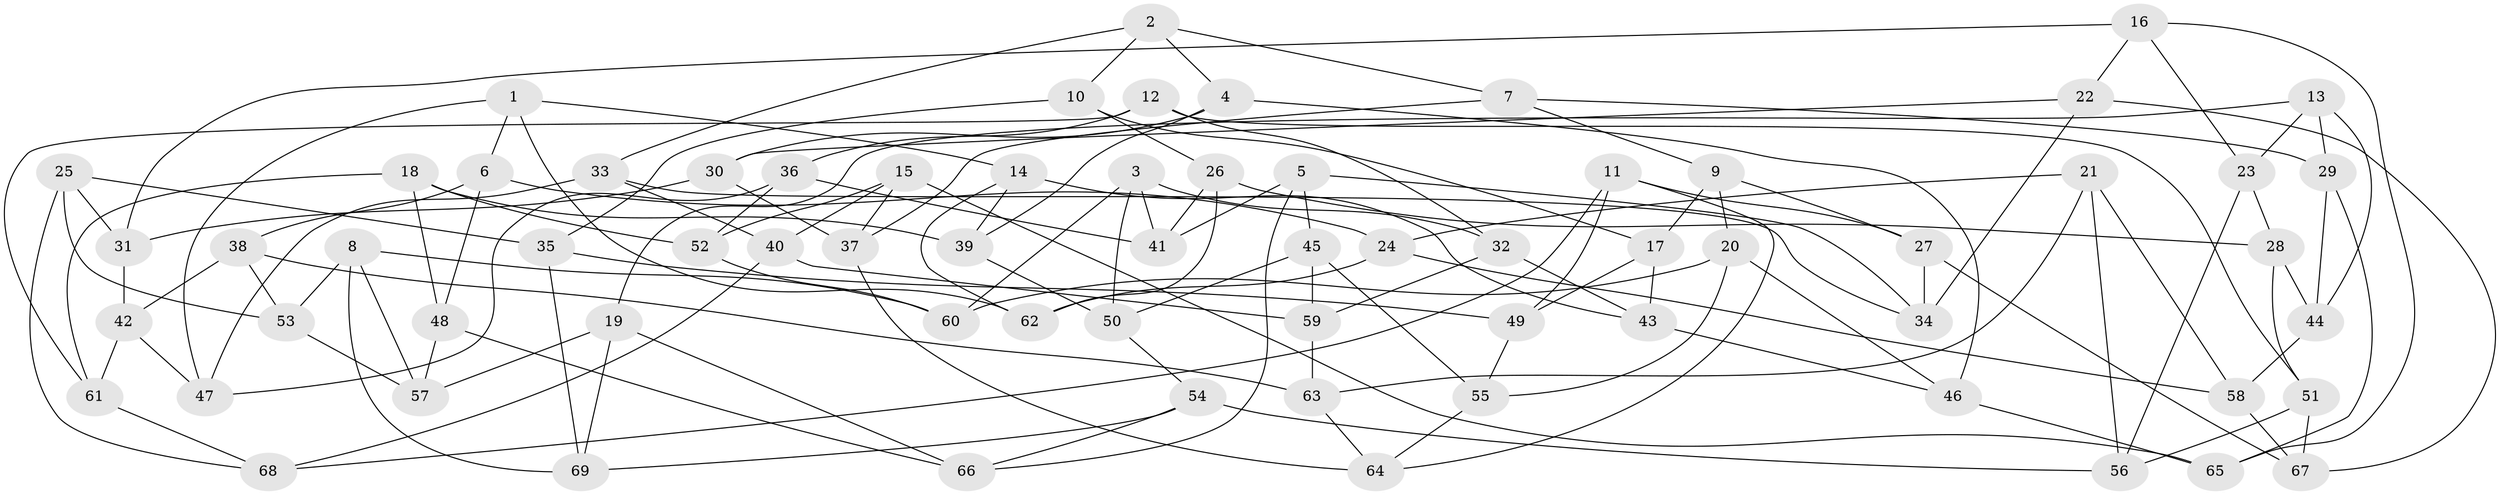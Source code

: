 // Generated by graph-tools (version 1.1) at 2025/16/03/09/25 04:16:18]
// undirected, 69 vertices, 138 edges
graph export_dot {
graph [start="1"]
  node [color=gray90,style=filled];
  1;
  2;
  3;
  4;
  5;
  6;
  7;
  8;
  9;
  10;
  11;
  12;
  13;
  14;
  15;
  16;
  17;
  18;
  19;
  20;
  21;
  22;
  23;
  24;
  25;
  26;
  27;
  28;
  29;
  30;
  31;
  32;
  33;
  34;
  35;
  36;
  37;
  38;
  39;
  40;
  41;
  42;
  43;
  44;
  45;
  46;
  47;
  48;
  49;
  50;
  51;
  52;
  53;
  54;
  55;
  56;
  57;
  58;
  59;
  60;
  61;
  62;
  63;
  64;
  65;
  66;
  67;
  68;
  69;
  1 -- 47;
  1 -- 14;
  1 -- 6;
  1 -- 62;
  2 -- 4;
  2 -- 10;
  2 -- 7;
  2 -- 33;
  3 -- 41;
  3 -- 32;
  3 -- 60;
  3 -- 50;
  4 -- 39;
  4 -- 46;
  4 -- 30;
  5 -- 41;
  5 -- 66;
  5 -- 45;
  5 -- 34;
  6 -- 48;
  6 -- 24;
  6 -- 38;
  7 -- 37;
  7 -- 9;
  7 -- 29;
  8 -- 57;
  8 -- 60;
  8 -- 53;
  8 -- 69;
  9 -- 27;
  9 -- 17;
  9 -- 20;
  10 -- 35;
  10 -- 26;
  10 -- 17;
  11 -- 27;
  11 -- 68;
  11 -- 49;
  11 -- 64;
  12 -- 36;
  12 -- 61;
  12 -- 32;
  12 -- 51;
  13 -- 23;
  13 -- 44;
  13 -- 29;
  13 -- 19;
  14 -- 62;
  14 -- 43;
  14 -- 39;
  15 -- 52;
  15 -- 37;
  15 -- 40;
  15 -- 65;
  16 -- 65;
  16 -- 23;
  16 -- 22;
  16 -- 31;
  17 -- 43;
  17 -- 49;
  18 -- 61;
  18 -- 48;
  18 -- 39;
  18 -- 52;
  19 -- 57;
  19 -- 69;
  19 -- 66;
  20 -- 46;
  20 -- 60;
  20 -- 55;
  21 -- 56;
  21 -- 63;
  21 -- 58;
  21 -- 24;
  22 -- 34;
  22 -- 30;
  22 -- 67;
  23 -- 28;
  23 -- 56;
  24 -- 62;
  24 -- 58;
  25 -- 35;
  25 -- 68;
  25 -- 31;
  25 -- 53;
  26 -- 41;
  26 -- 62;
  26 -- 28;
  27 -- 34;
  27 -- 67;
  28 -- 44;
  28 -- 51;
  29 -- 44;
  29 -- 65;
  30 -- 31;
  30 -- 37;
  31 -- 42;
  32 -- 59;
  32 -- 43;
  33 -- 34;
  33 -- 47;
  33 -- 40;
  35 -- 49;
  35 -- 69;
  36 -- 52;
  36 -- 47;
  36 -- 41;
  37 -- 64;
  38 -- 42;
  38 -- 63;
  38 -- 53;
  39 -- 50;
  40 -- 68;
  40 -- 59;
  42 -- 61;
  42 -- 47;
  43 -- 46;
  44 -- 58;
  45 -- 59;
  45 -- 55;
  45 -- 50;
  46 -- 65;
  48 -- 57;
  48 -- 66;
  49 -- 55;
  50 -- 54;
  51 -- 67;
  51 -- 56;
  52 -- 60;
  53 -- 57;
  54 -- 69;
  54 -- 66;
  54 -- 56;
  55 -- 64;
  58 -- 67;
  59 -- 63;
  61 -- 68;
  63 -- 64;
}
